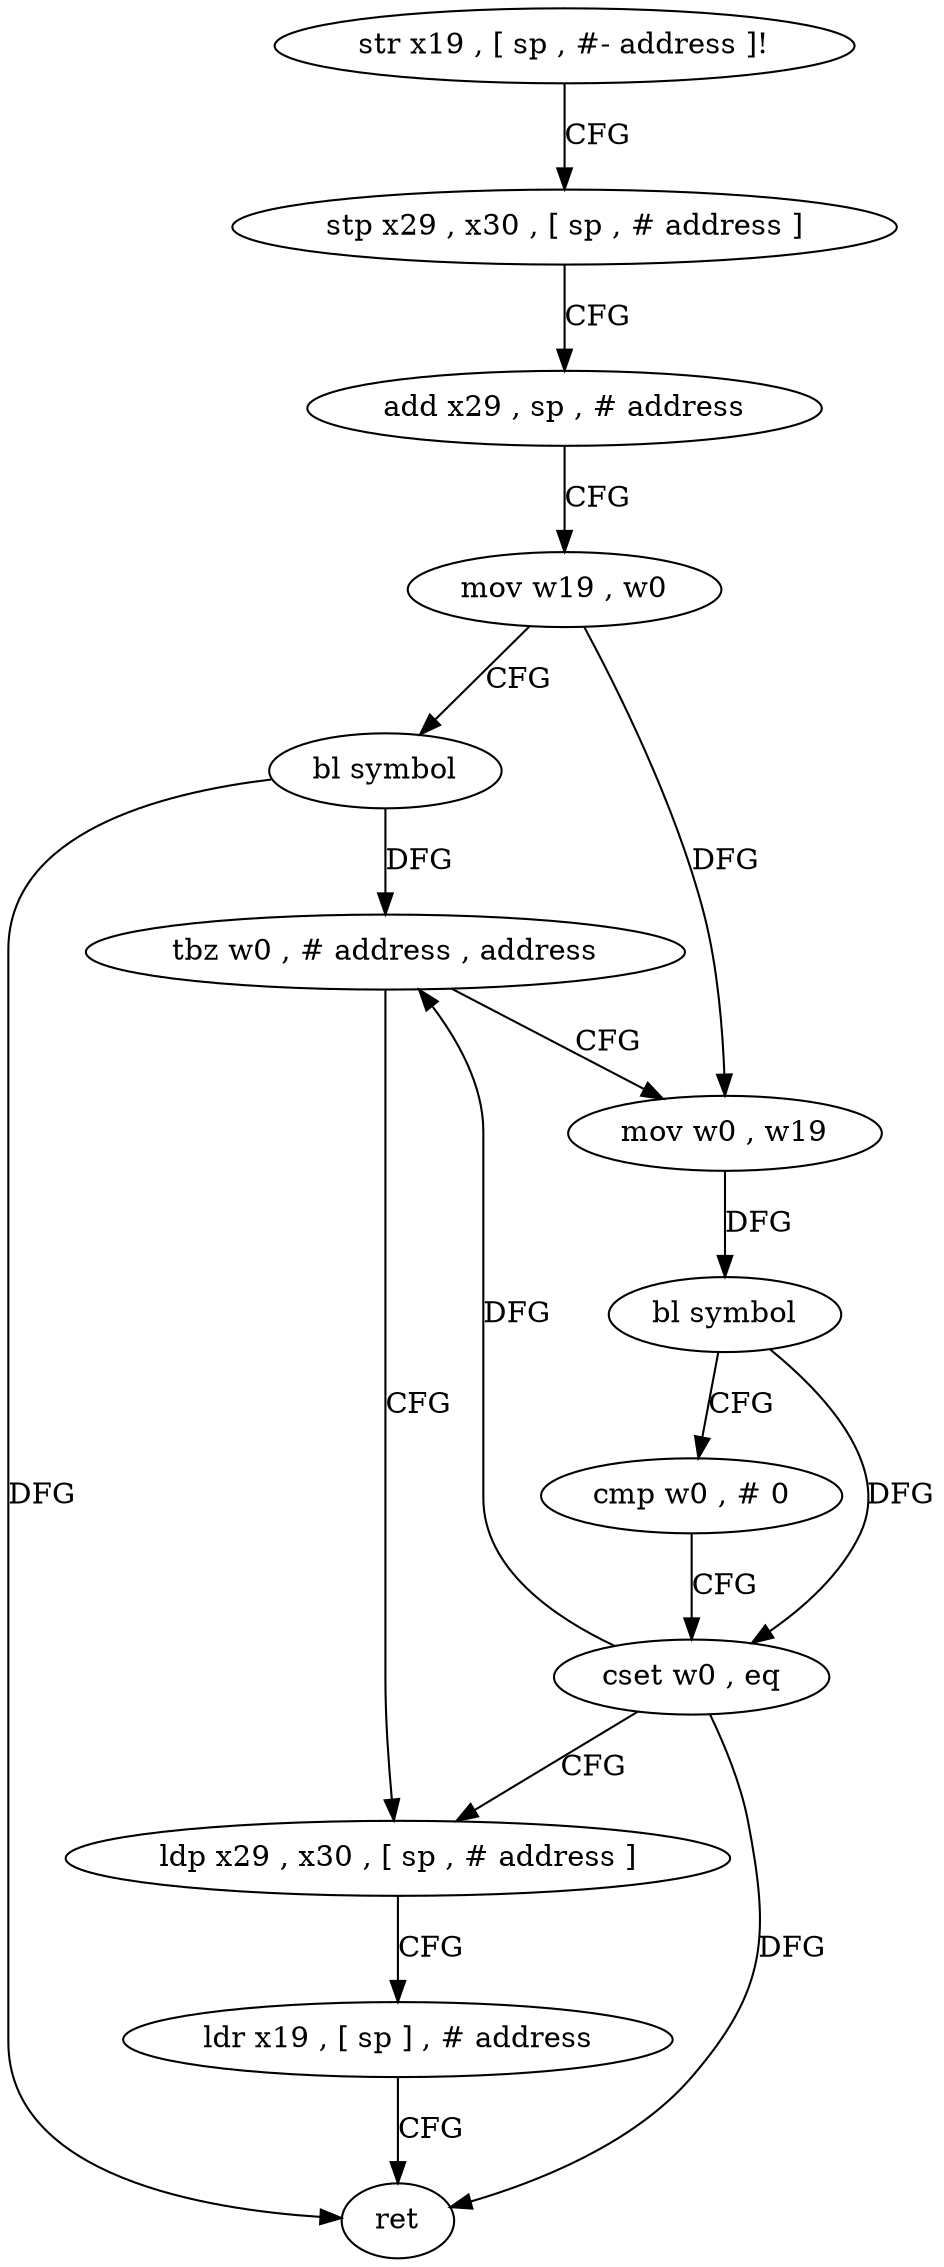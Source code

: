 digraph "func" {
"4263424" [label = "str x19 , [ sp , #- address ]!" ]
"4263428" [label = "stp x29 , x30 , [ sp , # address ]" ]
"4263432" [label = "add x29 , sp , # address" ]
"4263436" [label = "mov w19 , w0" ]
"4263440" [label = "bl symbol" ]
"4263444" [label = "tbz w0 , # address , address" ]
"4263464" [label = "ldp x29 , x30 , [ sp , # address ]" ]
"4263448" [label = "mov w0 , w19" ]
"4263468" [label = "ldr x19 , [ sp ] , # address" ]
"4263472" [label = "ret" ]
"4263452" [label = "bl symbol" ]
"4263456" [label = "cmp w0 , # 0" ]
"4263460" [label = "cset w0 , eq" ]
"4263424" -> "4263428" [ label = "CFG" ]
"4263428" -> "4263432" [ label = "CFG" ]
"4263432" -> "4263436" [ label = "CFG" ]
"4263436" -> "4263440" [ label = "CFG" ]
"4263436" -> "4263448" [ label = "DFG" ]
"4263440" -> "4263444" [ label = "DFG" ]
"4263440" -> "4263472" [ label = "DFG" ]
"4263444" -> "4263464" [ label = "CFG" ]
"4263444" -> "4263448" [ label = "CFG" ]
"4263464" -> "4263468" [ label = "CFG" ]
"4263448" -> "4263452" [ label = "DFG" ]
"4263468" -> "4263472" [ label = "CFG" ]
"4263452" -> "4263456" [ label = "CFG" ]
"4263452" -> "4263460" [ label = "DFG" ]
"4263456" -> "4263460" [ label = "CFG" ]
"4263460" -> "4263464" [ label = "CFG" ]
"4263460" -> "4263444" [ label = "DFG" ]
"4263460" -> "4263472" [ label = "DFG" ]
}
